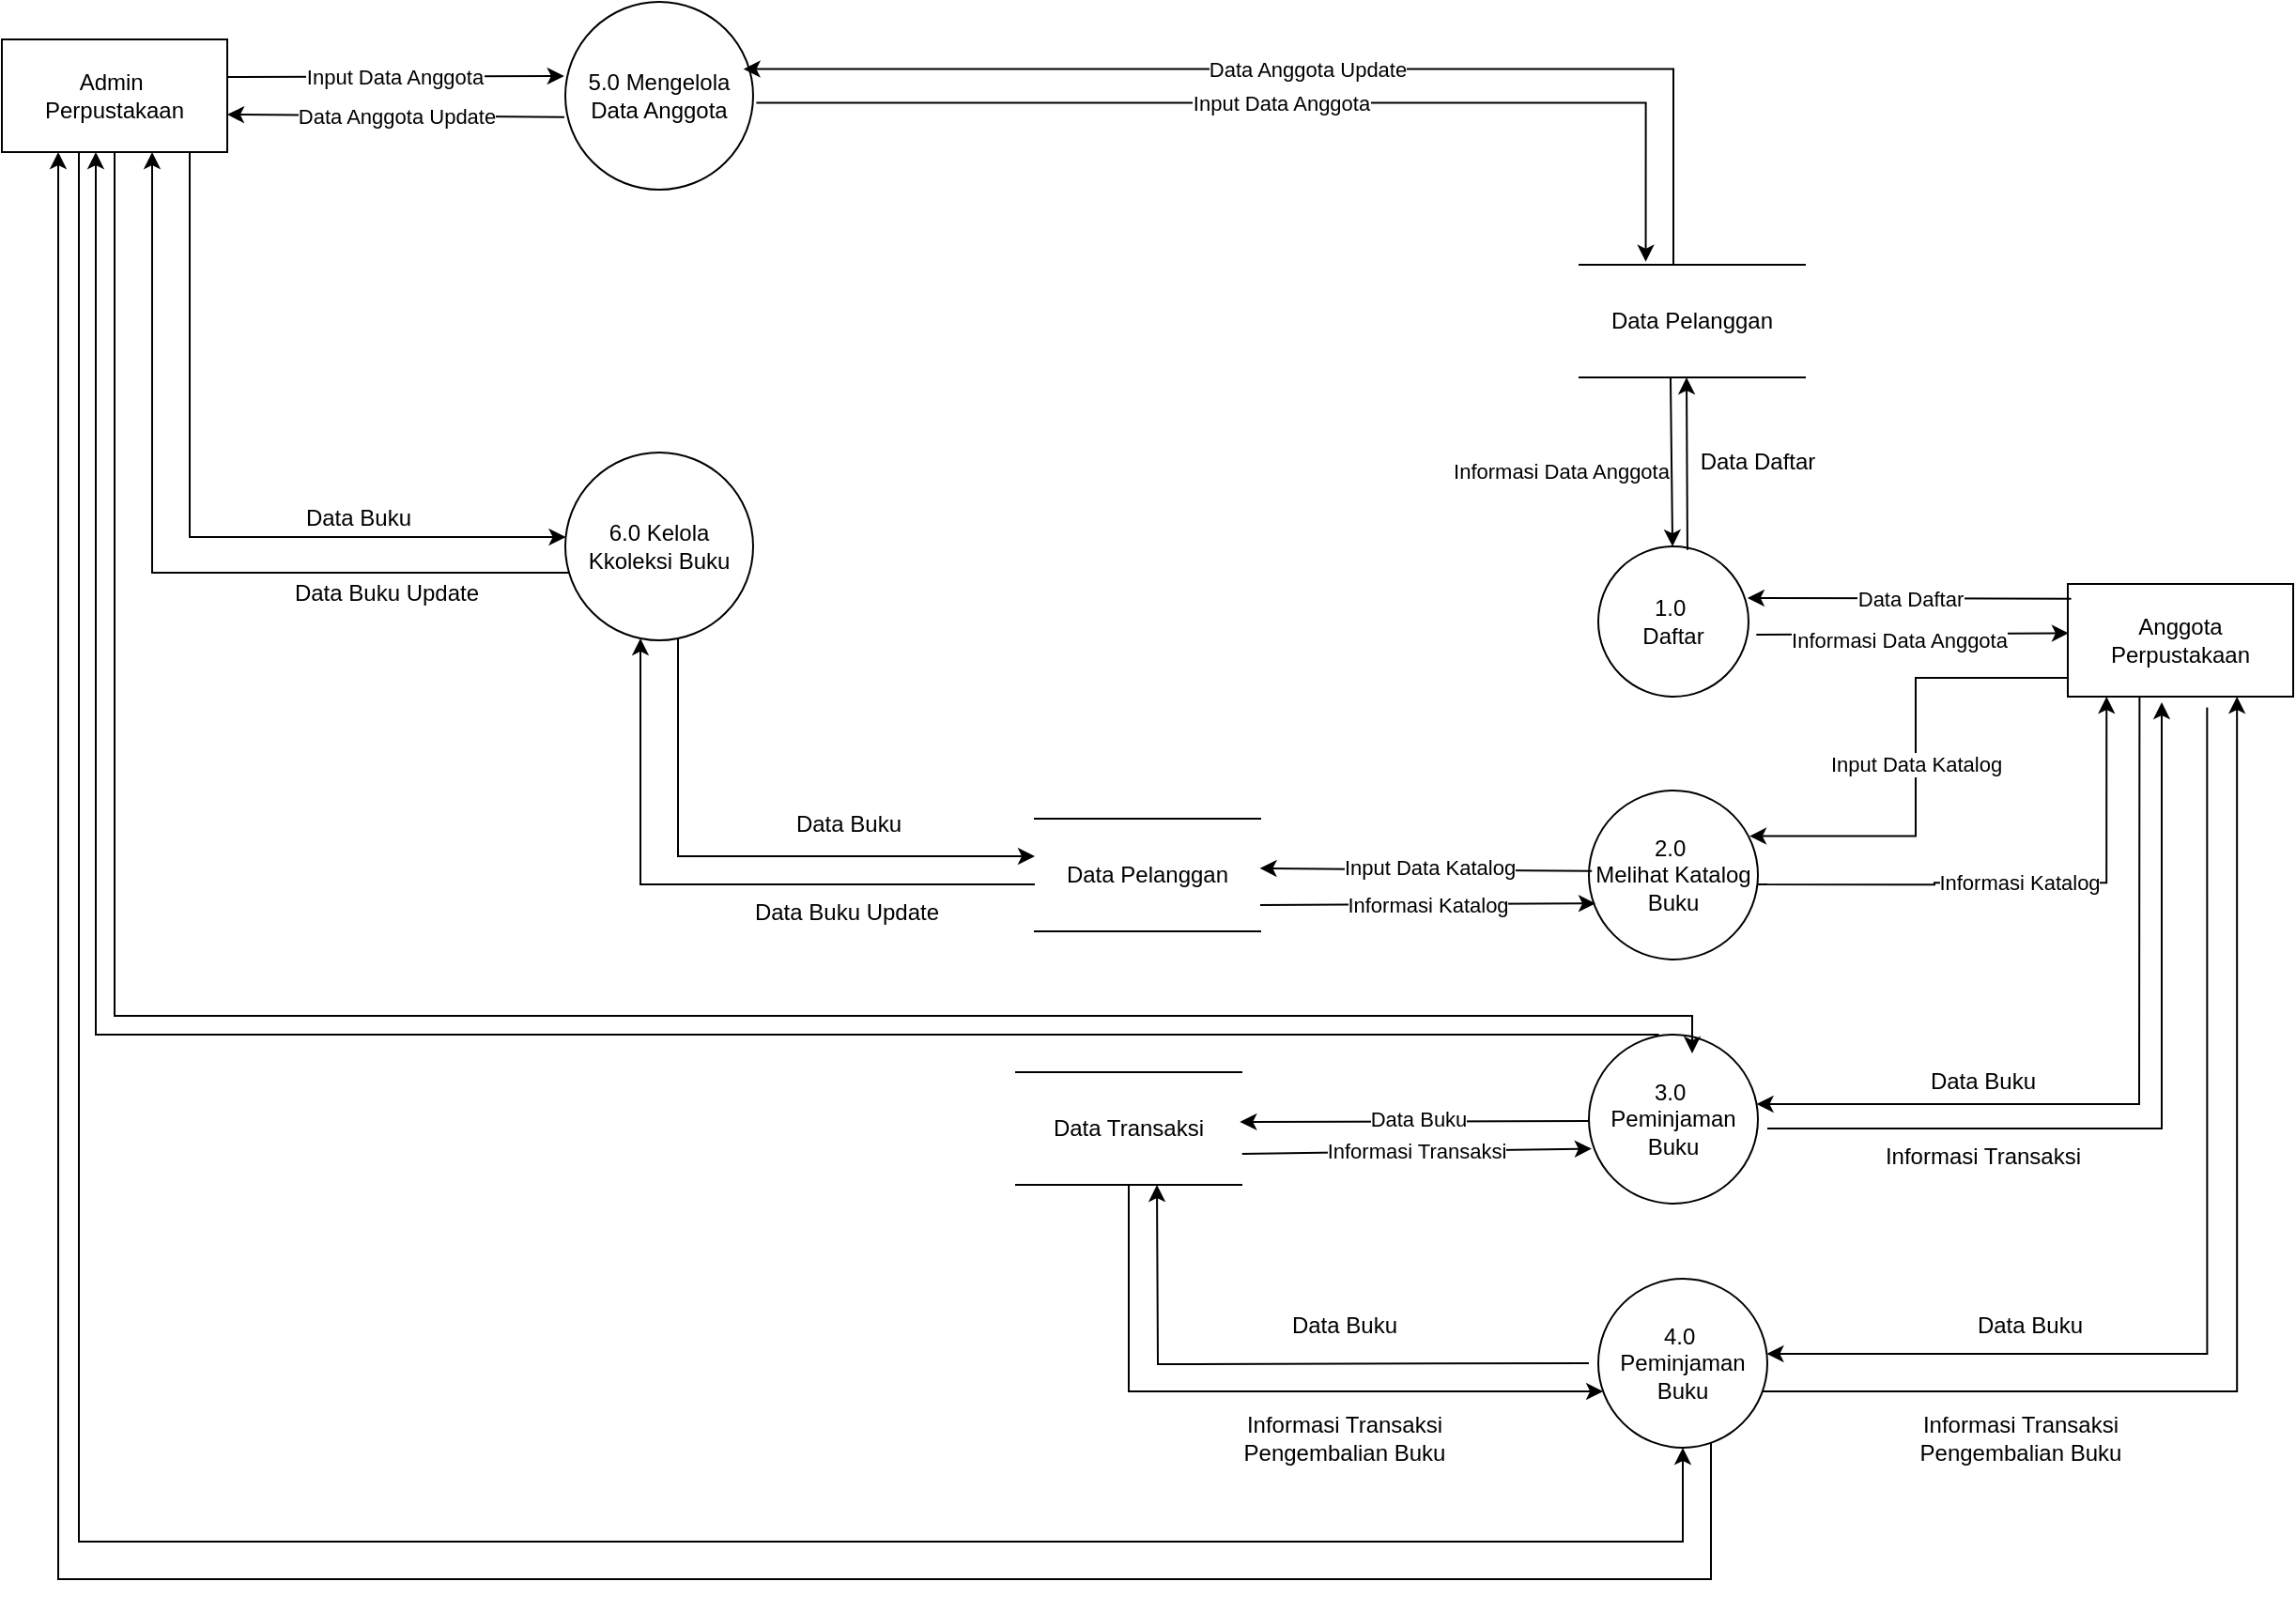 <mxfile version="25.0.3">
  <diagram name="Page-1" id="b520641d-4fe3-3701-9064-5fc419738815">
    <mxGraphModel dx="3123" dy="1041" grid="1" gridSize="10" guides="1" tooltips="1" connect="1" arrows="1" fold="1" page="1" pageScale="1" pageWidth="1100" pageHeight="850" background="none" math="0" shadow="0">
      <root>
        <mxCell id="0" />
        <mxCell id="1" parent="0" />
        <mxCell id="p6gl2Xjb9Nx2oAEh9zGa-2" value="Data Pelanggan" style="shape=partialRectangle;whiteSpace=wrap;html=1;left=0;right=0;fillColor=none;" vertex="1" parent="1">
          <mxGeometry x="430" y="180" width="120" height="60" as="geometry" />
        </mxCell>
        <mxCell id="p6gl2Xjb9Nx2oAEh9zGa-29" value="Anggota Perpustakaan" style="rounded=0;whiteSpace=wrap;html=1;" vertex="1" parent="1">
          <mxGeometry x="690" y="350" width="120" height="60" as="geometry" />
        </mxCell>
        <mxCell id="p6gl2Xjb9Nx2oAEh9zGa-30" value="Admin&amp;nbsp;&lt;div&gt;Perpustakaan&lt;/div&gt;" style="rounded=0;whiteSpace=wrap;html=1;" vertex="1" parent="1">
          <mxGeometry x="-410" y="60" width="120" height="60" as="geometry" />
        </mxCell>
        <mxCell id="p6gl2Xjb9Nx2oAEh9zGa-31" value="1.0&amp;nbsp;&lt;div&gt;Daftar&lt;/div&gt;" style="ellipse;whiteSpace=wrap;html=1;aspect=fixed;" vertex="1" parent="1">
          <mxGeometry x="440" y="330" width="80" height="80" as="geometry" />
        </mxCell>
        <mxCell id="p6gl2Xjb9Nx2oAEh9zGa-35" value="Data Daftar" style="endArrow=classic;html=1;rounded=0;entryX=0.993;entryY=0.343;entryDx=0;entryDy=0;entryPerimeter=0;exitX=0.015;exitY=0.131;exitDx=0;exitDy=0;exitPerimeter=0;" edge="1" parent="1" source="p6gl2Xjb9Nx2oAEh9zGa-29" target="p6gl2Xjb9Nx2oAEh9zGa-31">
          <mxGeometry width="50" height="50" relative="1" as="geometry">
            <mxPoint x="680" y="350" as="sourcePoint" />
            <mxPoint x="560" y="370" as="targetPoint" />
          </mxGeometry>
        </mxCell>
        <mxCell id="p6gl2Xjb9Nx2oAEh9zGa-36" value="" style="endArrow=classic;html=1;rounded=0;exitX=0.977;exitY=0.575;exitDx=0;exitDy=0;exitPerimeter=0;entryX=0.004;entryY=0.437;entryDx=0;entryDy=0;entryPerimeter=0;" edge="1" parent="1" target="p6gl2Xjb9Nx2oAEh9zGa-29">
          <mxGeometry width="50" height="50" relative="1" as="geometry">
            <mxPoint x="524.16" y="377" as="sourcePoint" />
            <mxPoint x="685.88" y="379.26" as="targetPoint" />
          </mxGeometry>
        </mxCell>
        <mxCell id="p6gl2Xjb9Nx2oAEh9zGa-99" value="Informasi Data Anggota" style="edgeLabel;html=1;align=center;verticalAlign=middle;resizable=0;points=[];" vertex="1" connectable="0" parent="p6gl2Xjb9Nx2oAEh9zGa-36">
          <mxGeometry x="-0.462" relative="1" as="geometry">
            <mxPoint x="31" y="3" as="offset" />
          </mxGeometry>
        </mxCell>
        <mxCell id="p6gl2Xjb9Nx2oAEh9zGa-100" value="Informasi Data Anggota" style="edgeLabel;html=1;align=center;verticalAlign=middle;resizable=0;points=[];" vertex="1" connectable="0" parent="p6gl2Xjb9Nx2oAEh9zGa-36">
          <mxGeometry x="-0.462" relative="1" as="geometry">
            <mxPoint x="-149" y="-87" as="offset" />
          </mxGeometry>
        </mxCell>
        <mxCell id="p6gl2Xjb9Nx2oAEh9zGa-37" value="" style="endArrow=classic;html=1;rounded=0;entryX=0.5;entryY=1;entryDx=0;entryDy=0;exitX=0.631;exitY=0.024;exitDx=0;exitDy=0;exitPerimeter=0;" edge="1" parent="1">
          <mxGeometry width="50" height="50" relative="1" as="geometry">
            <mxPoint x="487.48" y="331.92" as="sourcePoint" />
            <mxPoint x="487" y="240.0" as="targetPoint" />
          </mxGeometry>
        </mxCell>
        <mxCell id="p6gl2Xjb9Nx2oAEh9zGa-38" value="" style="endArrow=classic;html=1;rounded=0;exitX=0.404;exitY=0.994;exitDx=0;exitDy=0;exitPerimeter=0;" edge="1" parent="1" source="p6gl2Xjb9Nx2oAEh9zGa-2" target="p6gl2Xjb9Nx2oAEh9zGa-31">
          <mxGeometry width="50" height="50" relative="1" as="geometry">
            <mxPoint x="474.2" y="237.48" as="sourcePoint" />
            <mxPoint x="474" y="330" as="targetPoint" />
          </mxGeometry>
        </mxCell>
        <mxCell id="p6gl2Xjb9Nx2oAEh9zGa-42" value="Data Daftar" style="text;html=1;align=center;verticalAlign=middle;whiteSpace=wrap;rounded=0;" vertex="1" parent="1">
          <mxGeometry x="490" y="270" width="70" height="30" as="geometry" />
        </mxCell>
        <mxCell id="p6gl2Xjb9Nx2oAEh9zGa-43" value="2.0&amp;nbsp;&lt;div&gt;Melihat Katalog Buku&lt;/div&gt;" style="ellipse;whiteSpace=wrap;html=1;aspect=fixed;" vertex="1" parent="1">
          <mxGeometry x="435" y="460" width="90" height="90" as="geometry" />
        </mxCell>
        <mxCell id="p6gl2Xjb9Nx2oAEh9zGa-44" value="Input Data Katalog" style="endArrow=classic;html=1;rounded=0;entryX=0.961;entryY=0.27;entryDx=0;entryDy=0;entryPerimeter=0;edgeStyle=orthogonalEdgeStyle;" edge="1" parent="1">
          <mxGeometry width="50" height="50" relative="1" as="geometry">
            <mxPoint x="690" y="400" as="sourcePoint" />
            <mxPoint x="520.49" y="484.3" as="targetPoint" />
            <Array as="points">
              <mxPoint x="609" y="400" />
              <mxPoint x="609" y="484" />
            </Array>
          </mxGeometry>
        </mxCell>
        <mxCell id="p6gl2Xjb9Nx2oAEh9zGa-46" value="Informasi Katalog" style="endArrow=classic;html=1;rounded=0;entryX=0.172;entryY=0.998;entryDx=0;entryDy=0;entryPerimeter=0;edgeStyle=orthogonalEdgeStyle;" edge="1" parent="1">
          <mxGeometry width="50" height="50" relative="1" as="geometry">
            <mxPoint x="530" y="510" as="sourcePoint" />
            <mxPoint x="710.64" y="410" as="targetPoint" />
            <Array as="points">
              <mxPoint x="525" y="510.12" />
              <mxPoint x="619" y="510.12" />
              <mxPoint x="619" y="509.12" />
              <mxPoint x="711" y="509.12" />
            </Array>
          </mxGeometry>
        </mxCell>
        <mxCell id="p6gl2Xjb9Nx2oAEh9zGa-47" value="Data Pelanggan" style="shape=partialRectangle;whiteSpace=wrap;html=1;left=0;right=0;fillColor=none;" vertex="1" parent="1">
          <mxGeometry x="140" y="475" width="120" height="60" as="geometry" />
        </mxCell>
        <mxCell id="p6gl2Xjb9Nx2oAEh9zGa-48" value="Informasi Katalog" style="endArrow=classic;html=1;rounded=0;exitX=0.977;exitY=0.575;exitDx=0;exitDy=0;exitPerimeter=0;entryX=0.039;entryY=0.668;entryDx=0;entryDy=0;entryPerimeter=0;" edge="1" parent="1" target="p6gl2Xjb9Nx2oAEh9zGa-43">
          <mxGeometry width="50" height="50" relative="1" as="geometry">
            <mxPoint x="260.0" y="521" as="sourcePoint" />
            <mxPoint x="425.84" y="520" as="targetPoint" />
          </mxGeometry>
        </mxCell>
        <mxCell id="p6gl2Xjb9Nx2oAEh9zGa-49" value="" style="endArrow=classic;html=1;rounded=0;exitX=0.018;exitY=0.477;exitDx=0;exitDy=0;exitPerimeter=0;entryX=0.998;entryY=0.44;entryDx=0;entryDy=0;entryPerimeter=0;" edge="1" parent="1" source="p6gl2Xjb9Nx2oAEh9zGa-43" target="p6gl2Xjb9Nx2oAEh9zGa-47">
          <mxGeometry width="50" height="50" relative="1" as="geometry">
            <mxPoint x="270.0" y="531" as="sourcePoint" />
            <mxPoint x="449" y="530" as="targetPoint" />
          </mxGeometry>
        </mxCell>
        <mxCell id="p6gl2Xjb9Nx2oAEh9zGa-50" value="Input Data Katalog" style="edgeLabel;html=1;align=center;verticalAlign=middle;resizable=0;points=[];" vertex="1" connectable="0" parent="p6gl2Xjb9Nx2oAEh9zGa-49">
          <mxGeometry x="-0.022" y="-1" relative="1" as="geometry">
            <mxPoint as="offset" />
          </mxGeometry>
        </mxCell>
        <mxCell id="p6gl2Xjb9Nx2oAEh9zGa-52" value="3.0&amp;nbsp;&lt;div&gt;Peminjaman Buku&lt;/div&gt;" style="ellipse;whiteSpace=wrap;html=1;aspect=fixed;" vertex="1" parent="1">
          <mxGeometry x="435" y="590" width="90" height="90" as="geometry" />
        </mxCell>
        <mxCell id="p6gl2Xjb9Nx2oAEh9zGa-53" value="" style="endArrow=classic;html=1;rounded=0;edgeStyle=orthogonalEdgeStyle;exitX=0.332;exitY=0.996;exitDx=0;exitDy=0;exitPerimeter=0;" edge="1" parent="1" target="p6gl2Xjb9Nx2oAEh9zGa-52">
          <mxGeometry width="50" height="50" relative="1" as="geometry">
            <mxPoint x="728.17" y="412.76" as="sourcePoint" />
            <mxPoint x="530" y="630" as="targetPoint" />
            <Array as="points">
              <mxPoint x="728" y="410" />
              <mxPoint x="728" y="410" />
              <mxPoint x="728" y="627" />
            </Array>
          </mxGeometry>
        </mxCell>
        <mxCell id="p6gl2Xjb9Nx2oAEh9zGa-54" value="" style="endArrow=classic;html=1;rounded=0;edgeStyle=orthogonalEdgeStyle;" edge="1" parent="1">
          <mxGeometry width="50" height="50" relative="1" as="geometry">
            <mxPoint x="530" y="640" as="sourcePoint" />
            <mxPoint x="740" y="413" as="targetPoint" />
            <Array as="points">
              <mxPoint x="560" y="640" />
              <mxPoint x="740" y="640" />
            </Array>
          </mxGeometry>
        </mxCell>
        <mxCell id="p6gl2Xjb9Nx2oAEh9zGa-55" value="Data Buku" style="text;html=1;align=center;verticalAlign=middle;whiteSpace=wrap;rounded=0;" vertex="1" parent="1">
          <mxGeometry x="615" y="600" width="60" height="30" as="geometry" />
        </mxCell>
        <mxCell id="p6gl2Xjb9Nx2oAEh9zGa-56" value="" style="endArrow=classic;html=1;rounded=0;exitX=0.018;exitY=0.477;exitDx=0;exitDy=0;exitPerimeter=0;entryX=0.993;entryY=0.441;entryDx=0;entryDy=0;entryPerimeter=0;" edge="1" parent="1" target="p6gl2Xjb9Nx2oAEh9zGa-60">
          <mxGeometry width="50" height="50" relative="1" as="geometry">
            <mxPoint x="435" y="636" as="sourcePoint" />
            <mxPoint x="258" y="634" as="targetPoint" />
          </mxGeometry>
        </mxCell>
        <mxCell id="p6gl2Xjb9Nx2oAEh9zGa-57" value="Data Buku" style="edgeLabel;html=1;align=center;verticalAlign=middle;resizable=0;points=[];" vertex="1" connectable="0" parent="p6gl2Xjb9Nx2oAEh9zGa-56">
          <mxGeometry x="-0.022" y="-1" relative="1" as="geometry">
            <mxPoint as="offset" />
          </mxGeometry>
        </mxCell>
        <mxCell id="p6gl2Xjb9Nx2oAEh9zGa-59" value="Informasi Transaksi" style="endArrow=classic;html=1;rounded=0;entryX=0.016;entryY=0.675;entryDx=0;entryDy=0;entryPerimeter=0;exitX=1.003;exitY=0.724;exitDx=0;exitDy=0;exitPerimeter=0;" edge="1" parent="1" source="p6gl2Xjb9Nx2oAEh9zGa-60" target="p6gl2Xjb9Nx2oAEh9zGa-52">
          <mxGeometry width="50" height="50" relative="1" as="geometry">
            <mxPoint x="210" y="540" as="sourcePoint" />
            <mxPoint x="449" y="530" as="targetPoint" />
          </mxGeometry>
        </mxCell>
        <mxCell id="p6gl2Xjb9Nx2oAEh9zGa-60" value="Data Transaksi" style="shape=partialRectangle;whiteSpace=wrap;html=1;left=0;right=0;fillColor=none;" vertex="1" parent="1">
          <mxGeometry x="130" y="610" width="120" height="60" as="geometry" />
        </mxCell>
        <mxCell id="p6gl2Xjb9Nx2oAEh9zGa-61" value="Informasi Transaksi" style="text;html=1;align=center;verticalAlign=middle;whiteSpace=wrap;rounded=0;" vertex="1" parent="1">
          <mxGeometry x="590" y="640" width="110" height="30" as="geometry" />
        </mxCell>
        <mxCell id="p6gl2Xjb9Nx2oAEh9zGa-64" value="5.0 Mengelola Data Anggota" style="ellipse;whiteSpace=wrap;html=1;aspect=fixed;" vertex="1" parent="1">
          <mxGeometry x="-110" y="40" width="100" height="100" as="geometry" />
        </mxCell>
        <mxCell id="p6gl2Xjb9Nx2oAEh9zGa-66" value="Input Data Anggota" style="endArrow=classic;html=1;rounded=0;entryX=-0.006;entryY=0.395;entryDx=0;entryDy=0;entryPerimeter=0;" edge="1" parent="1" target="p6gl2Xjb9Nx2oAEh9zGa-64">
          <mxGeometry width="50" height="50" relative="1" as="geometry">
            <mxPoint x="-290" y="80" as="sourcePoint" />
            <mxPoint x="810" y="79.5" as="targetPoint" />
          </mxGeometry>
        </mxCell>
        <mxCell id="p6gl2Xjb9Nx2oAEh9zGa-67" value="Data Anggota Update" style="endArrow=classic;html=1;rounded=0;exitX=-0.005;exitY=0.614;exitDx=0;exitDy=0;exitPerimeter=0;" edge="1" parent="1" source="p6gl2Xjb9Nx2oAEh9zGa-64">
          <mxGeometry width="50" height="50" relative="1" as="geometry">
            <mxPoint x="-50" y="100" as="sourcePoint" />
            <mxPoint x="-290" y="100" as="targetPoint" />
          </mxGeometry>
        </mxCell>
        <mxCell id="p6gl2Xjb9Nx2oAEh9zGa-68" value="Input Data Anggota" style="endArrow=classic;html=1;rounded=0;exitX=1.017;exitY=0.538;exitDx=0;exitDy=0;entryX=0.294;entryY=-0.027;entryDx=0;entryDy=0;entryPerimeter=0;edgeStyle=orthogonalEdgeStyle;exitPerimeter=0;" edge="1" parent="1" source="p6gl2Xjb9Nx2oAEh9zGa-64" target="p6gl2Xjb9Nx2oAEh9zGa-2">
          <mxGeometry width="50" height="50" relative="1" as="geometry">
            <mxPoint x="739" y="88" as="sourcePoint" />
            <mxPoint x="525" y="88" as="targetPoint" />
          </mxGeometry>
        </mxCell>
        <mxCell id="p6gl2Xjb9Nx2oAEh9zGa-69" value="Data Anggota Update" style="endArrow=classic;html=1;rounded=0;edgeStyle=orthogonalEdgeStyle;entryX=0.948;entryY=0.358;entryDx=0;entryDy=0;entryPerimeter=0;" edge="1" parent="1" target="p6gl2Xjb9Nx2oAEh9zGa-64">
          <mxGeometry width="50" height="50" relative="1" as="geometry">
            <mxPoint x="480" y="180" as="sourcePoint" />
            <mxPoint x="120" y="130" as="targetPoint" />
            <Array as="points">
              <mxPoint x="480" y="76" />
            </Array>
          </mxGeometry>
        </mxCell>
        <mxCell id="p6gl2Xjb9Nx2oAEh9zGa-70" value="6.0 Kelola Kkoleksi Buku" style="ellipse;whiteSpace=wrap;html=1;aspect=fixed;" vertex="1" parent="1">
          <mxGeometry x="-110" y="280" width="100" height="100" as="geometry" />
        </mxCell>
        <mxCell id="p6gl2Xjb9Nx2oAEh9zGa-72" value="" style="endArrow=classic;html=1;rounded=0;edgeStyle=orthogonalEdgeStyle;" edge="1" parent="1" source="p6gl2Xjb9Nx2oAEh9zGa-30" target="p6gl2Xjb9Nx2oAEh9zGa-70">
          <mxGeometry width="50" height="50" relative="1" as="geometry">
            <mxPoint x="-309.98" y="130" as="sourcePoint" />
            <mxPoint x="-99.98" y="325" as="targetPoint" />
            <Array as="points">
              <mxPoint x="-310" y="325" />
            </Array>
          </mxGeometry>
        </mxCell>
        <mxCell id="p6gl2Xjb9Nx2oAEh9zGa-75" value="Data Buku" style="text;html=1;align=center;verticalAlign=middle;whiteSpace=wrap;rounded=0;" vertex="1" parent="1">
          <mxGeometry x="-250" y="300" width="60" height="30" as="geometry" />
        </mxCell>
        <mxCell id="p6gl2Xjb9Nx2oAEh9zGa-76" value="" style="endArrow=classic;html=1;rounded=0;edgeStyle=orthogonalEdgeStyle;" edge="1" parent="1" source="p6gl2Xjb9Nx2oAEh9zGa-70">
          <mxGeometry width="50" height="50" relative="1" as="geometry">
            <mxPoint x="-87.92" y="343.7" as="sourcePoint" />
            <mxPoint x="-329.998" y="120" as="targetPoint" />
            <Array as="points">
              <mxPoint x="-330" y="344" />
            </Array>
          </mxGeometry>
        </mxCell>
        <mxCell id="p6gl2Xjb9Nx2oAEh9zGa-77" value="Data Buku Update" style="text;html=1;align=center;verticalAlign=middle;whiteSpace=wrap;rounded=0;" vertex="1" parent="1">
          <mxGeometry x="-260" y="340" width="110" height="30" as="geometry" />
        </mxCell>
        <mxCell id="p6gl2Xjb9Nx2oAEh9zGa-78" value="" style="endArrow=classic;html=1;rounded=0;edgeStyle=orthogonalEdgeStyle;" edge="1" parent="1" source="p6gl2Xjb9Nx2oAEh9zGa-70" target="p6gl2Xjb9Nx2oAEh9zGa-47">
          <mxGeometry width="50" height="50" relative="1" as="geometry">
            <mxPoint x="-50" y="378" as="sourcePoint" />
            <mxPoint x="150" y="495" as="targetPoint" />
            <Array as="points">
              <mxPoint x="-50" y="495" />
            </Array>
          </mxGeometry>
        </mxCell>
        <mxCell id="p6gl2Xjb9Nx2oAEh9zGa-79" value="" style="endArrow=classic;html=1;rounded=0;edgeStyle=orthogonalEdgeStyle;" edge="1" parent="1" source="p6gl2Xjb9Nx2oAEh9zGa-47" target="p6gl2Xjb9Nx2oAEh9zGa-70">
          <mxGeometry width="50" height="50" relative="1" as="geometry">
            <mxPoint x="162" y="524" as="sourcePoint" />
            <mxPoint x="-69.998" y="300" as="targetPoint" />
            <Array as="points">
              <mxPoint x="-70" y="510" />
            </Array>
          </mxGeometry>
        </mxCell>
        <mxCell id="p6gl2Xjb9Nx2oAEh9zGa-80" value="Data Buku" style="text;html=1;align=center;verticalAlign=middle;whiteSpace=wrap;rounded=0;" vertex="1" parent="1">
          <mxGeometry x="11" y="463" width="60" height="30" as="geometry" />
        </mxCell>
        <mxCell id="p6gl2Xjb9Nx2oAEh9zGa-81" value="Data Buku Update" style="text;html=1;align=center;verticalAlign=middle;whiteSpace=wrap;rounded=0;" vertex="1" parent="1">
          <mxGeometry x="-15" y="510" width="110" height="30" as="geometry" />
        </mxCell>
        <mxCell id="p6gl2Xjb9Nx2oAEh9zGa-82" value="" style="endArrow=classic;html=1;rounded=0;edgeStyle=orthogonalEdgeStyle;" edge="1" parent="1" source="p6gl2Xjb9Nx2oAEh9zGa-30" target="p6gl2Xjb9Nx2oAEh9zGa-84">
          <mxGeometry width="50" height="50" relative="1" as="geometry">
            <mxPoint x="-369" y="210" as="sourcePoint" />
            <mxPoint x="451" y="855" as="targetPoint" />
            <Array as="points">
              <mxPoint x="-369" y="860" />
              <mxPoint x="485" y="860" />
            </Array>
          </mxGeometry>
        </mxCell>
        <mxCell id="p6gl2Xjb9Nx2oAEh9zGa-83" value="" style="endArrow=classic;html=1;rounded=0;edgeStyle=orthogonalEdgeStyle;" edge="1" parent="1">
          <mxGeometry width="50" height="50" relative="1" as="geometry">
            <mxPoint x="472.28" y="590" as="sourcePoint" />
            <mxPoint x="-360" y="120" as="targetPoint" />
            <Array as="points">
              <mxPoint x="-360" y="590" />
            </Array>
          </mxGeometry>
        </mxCell>
        <mxCell id="p6gl2Xjb9Nx2oAEh9zGa-84" value="4.0&amp;nbsp;&lt;div&gt;Peminjaman Buku&lt;/div&gt;" style="ellipse;whiteSpace=wrap;html=1;aspect=fixed;" vertex="1" parent="1">
          <mxGeometry x="440" y="720" width="90" height="90" as="geometry" />
        </mxCell>
        <mxCell id="p6gl2Xjb9Nx2oAEh9zGa-86" value="" style="endArrow=classic;html=1;rounded=0;edgeStyle=orthogonalEdgeStyle;exitX=0.332;exitY=0.996;exitDx=0;exitDy=0;exitPerimeter=0;" edge="1" parent="1" target="p6gl2Xjb9Nx2oAEh9zGa-84">
          <mxGeometry width="50" height="50" relative="1" as="geometry">
            <mxPoint x="764.17" y="415.76" as="sourcePoint" />
            <mxPoint x="560" y="630" as="targetPoint" />
            <Array as="points">
              <mxPoint x="764" y="760" />
            </Array>
          </mxGeometry>
        </mxCell>
        <mxCell id="p6gl2Xjb9Nx2oAEh9zGa-87" value="" style="endArrow=classic;html=1;rounded=0;edgeStyle=orthogonalEdgeStyle;" edge="1" parent="1" source="p6gl2Xjb9Nx2oAEh9zGa-84">
          <mxGeometry width="50" height="50" relative="1" as="geometry">
            <mxPoint x="539.996" y="767" as="sourcePoint" />
            <mxPoint x="780.08" y="410" as="targetPoint" />
            <Array as="points">
              <mxPoint x="780" y="780" />
            </Array>
          </mxGeometry>
        </mxCell>
        <mxCell id="p6gl2Xjb9Nx2oAEh9zGa-88" value="" style="endArrow=classic;html=1;rounded=0;edgeStyle=orthogonalEdgeStyle;" edge="1" parent="1" source="p6gl2Xjb9Nx2oAEh9zGa-30">
          <mxGeometry width="50" height="50" relative="1" as="geometry">
            <mxPoint x="-350" y="134.93" as="sourcePoint" />
            <mxPoint x="490" y="600" as="targetPoint" />
            <Array as="points">
              <mxPoint x="-350" y="580" />
              <mxPoint x="490" y="580" />
            </Array>
          </mxGeometry>
        </mxCell>
        <mxCell id="p6gl2Xjb9Nx2oAEh9zGa-90" value="" style="endArrow=classic;html=1;rounded=0;edgeStyle=orthogonalEdgeStyle;" edge="1" parent="1" source="p6gl2Xjb9Nx2oAEh9zGa-84" target="p6gl2Xjb9Nx2oAEh9zGa-30">
          <mxGeometry width="50" height="50" relative="1" as="geometry">
            <mxPoint x="470" y="817.426" as="sourcePoint" />
            <mxPoint x="-380" y="130" as="targetPoint" />
            <Array as="points">
              <mxPoint x="500" y="880" />
              <mxPoint x="-380" y="880" />
            </Array>
          </mxGeometry>
        </mxCell>
        <mxCell id="p6gl2Xjb9Nx2oAEh9zGa-91" value="" style="endArrow=classic;html=1;rounded=0;edgeStyle=orthogonalEdgeStyle;" edge="1" parent="1">
          <mxGeometry width="50" height="50" relative="1" as="geometry">
            <mxPoint x="435" y="765" as="sourcePoint" />
            <mxPoint x="205" y="670" as="targetPoint" />
          </mxGeometry>
        </mxCell>
        <mxCell id="p6gl2Xjb9Nx2oAEh9zGa-93" value="" style="endArrow=classic;html=1;rounded=0;edgeStyle=orthogonalEdgeStyle;" edge="1" parent="1" source="p6gl2Xjb9Nx2oAEh9zGa-60" target="p6gl2Xjb9Nx2oAEh9zGa-84">
          <mxGeometry width="50" height="50" relative="1" as="geometry">
            <mxPoint x="450" y="775" as="sourcePoint" />
            <mxPoint x="220" y="680" as="targetPoint" />
            <Array as="points">
              <mxPoint x="190" y="780" />
            </Array>
          </mxGeometry>
        </mxCell>
        <mxCell id="p6gl2Xjb9Nx2oAEh9zGa-95" value="Data Buku" style="text;html=1;align=center;verticalAlign=middle;whiteSpace=wrap;rounded=0;" vertex="1" parent="1">
          <mxGeometry x="640" y="730" width="60" height="30" as="geometry" />
        </mxCell>
        <mxCell id="p6gl2Xjb9Nx2oAEh9zGa-96" value="Informasi Transaksi Pengembalian Buku" style="text;html=1;align=center;verticalAlign=middle;whiteSpace=wrap;rounded=0;" vertex="1" parent="1">
          <mxGeometry x="610" y="790" width="110" height="30" as="geometry" />
        </mxCell>
        <mxCell id="p6gl2Xjb9Nx2oAEh9zGa-97" value="Informasi Transaksi Pengembalian Buku" style="text;html=1;align=center;verticalAlign=middle;whiteSpace=wrap;rounded=0;" vertex="1" parent="1">
          <mxGeometry x="250" y="790" width="110" height="30" as="geometry" />
        </mxCell>
        <mxCell id="p6gl2Xjb9Nx2oAEh9zGa-98" value="Data Buku" style="text;html=1;align=center;verticalAlign=middle;whiteSpace=wrap;rounded=0;" vertex="1" parent="1">
          <mxGeometry x="275" y="730" width="60" height="30" as="geometry" />
        </mxCell>
      </root>
    </mxGraphModel>
  </diagram>
</mxfile>
